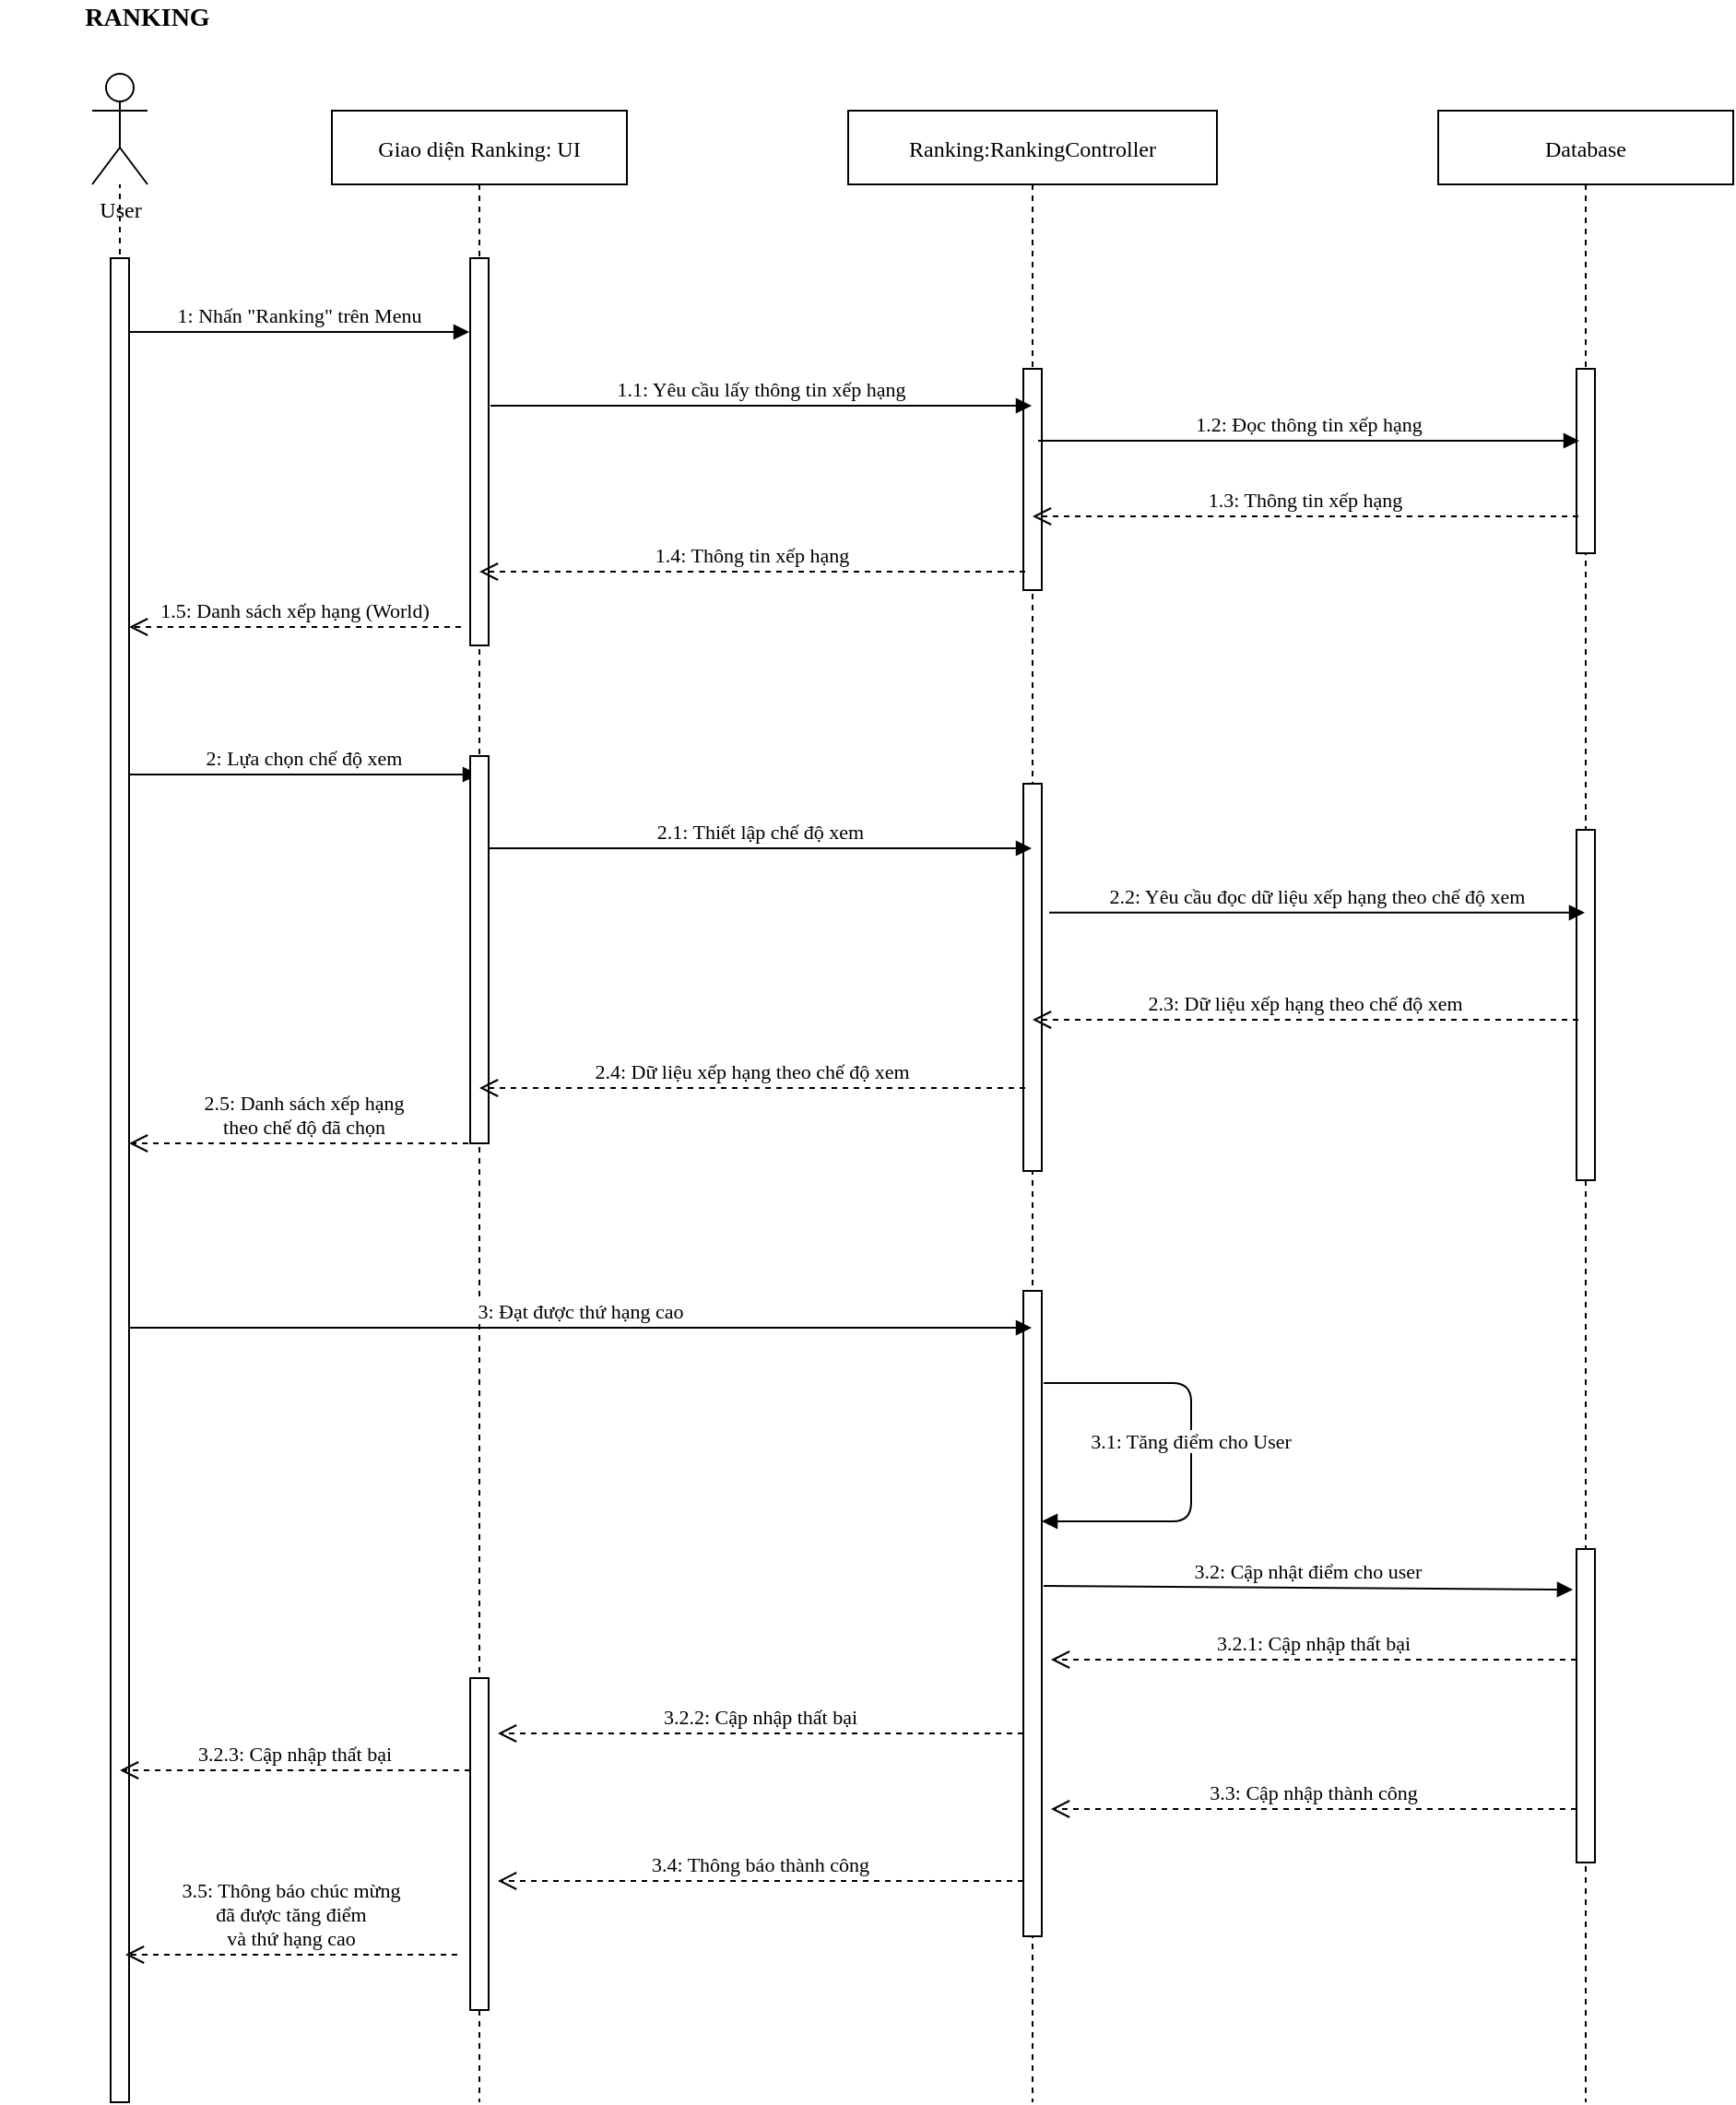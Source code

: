 <mxfile version="13.10.8" type="device"><diagram id="rReijr4phvSc1MNWinCQ" name="Page-1"><mxGraphModel dx="1695" dy="450" grid="1" gridSize="10" guides="1" tooltips="1" connect="1" arrows="1" fold="1" page="1" pageScale="1" pageWidth="827" pageHeight="1169" math="0" shadow="0"><root><mxCell id="0"/><mxCell id="1" parent="0"/><mxCell id="GzEW3yeJ9ki76Yqisyv1-1" value="" style="endArrow=none;dashed=1;html=1;fontFamily=Verdana;" parent="1" target="GzEW3yeJ9ki76Yqisyv1-5" edge="1"><mxGeometry width="50" height="50" relative="1" as="geometry"><mxPoint x="5" y="800" as="sourcePoint"/><mxPoint x="450" y="240" as="targetPoint"/></mxGeometry></mxCell><mxCell id="GzEW3yeJ9ki76Yqisyv1-2" value="Giao diện Ranking: UI" style="shape=umlLifeline;perimeter=lifelinePerimeter;container=1;collapsible=0;recursiveResize=0;rounded=0;shadow=0;strokeWidth=1;fontFamily=Verdana;" parent="1" vertex="1"><mxGeometry x="120" y="80" width="160" height="1080" as="geometry"/></mxCell><mxCell id="GzEW3yeJ9ki76Yqisyv1-3" value="" style="points=[];perimeter=orthogonalPerimeter;rounded=0;shadow=0;strokeWidth=1;fontFamily=Verdana;" parent="GzEW3yeJ9ki76Yqisyv1-2" vertex="1"><mxGeometry x="75" y="80" width="10" height="210" as="geometry"/></mxCell><mxCell id="GzEW3yeJ9ki76Yqisyv1-4" value="" style="points=[];perimeter=orthogonalPerimeter;rounded=0;shadow=0;strokeWidth=1;fontFamily=Verdana;" parent="GzEW3yeJ9ki76Yqisyv1-2" vertex="1"><mxGeometry x="75" y="850" width="10" height="180" as="geometry"/></mxCell><mxCell id="GzEW3yeJ9ki76Yqisyv1-5" value="User" style="shape=umlActor;verticalLabelPosition=bottom;verticalAlign=top;html=1;outlineConnect=0;fontFamily=Verdana;" parent="1" vertex="1"><mxGeometry x="-10" y="60" width="30" height="60" as="geometry"/></mxCell><mxCell id="GzEW3yeJ9ki76Yqisyv1-6" value="" style="points=[];perimeter=orthogonalPerimeter;rounded=0;shadow=0;strokeWidth=1;fontFamily=Verdana;" parent="1" vertex="1"><mxGeometry y="160" width="10" height="1000" as="geometry"/></mxCell><mxCell id="GzEW3yeJ9ki76Yqisyv1-7" value="1: Nhấn &quot;Ranking&quot; trên Menu" style="verticalAlign=bottom;endArrow=block;shadow=0;strokeWidth=1;fontFamily=Verdana;exitX=1.1;exitY=0.117;exitDx=0;exitDy=0;exitPerimeter=0;" parent="1" edge="1"><mxGeometry relative="1" as="geometry"><mxPoint x="10" y="200" as="sourcePoint"/><mxPoint x="194.5" y="200" as="targetPoint"/></mxGeometry></mxCell><mxCell id="GzEW3yeJ9ki76Yqisyv1-8" value="&lt;font size=&quot;1&quot;&gt;&lt;b style=&quot;font-size: 14px&quot;&gt;RANKING&lt;/b&gt;&lt;/font&gt;" style="text;html=1;strokeColor=none;fillColor=none;align=center;verticalAlign=middle;whiteSpace=wrap;rounded=0;fontFamily=Verdana;" parent="1" vertex="1"><mxGeometry x="-60" y="20" width="160" height="20" as="geometry"/></mxCell><mxCell id="GzEW3yeJ9ki76Yqisyv1-9" value="Ranking:RankingController" style="shape=umlLifeline;perimeter=lifelinePerimeter;container=1;collapsible=0;recursiveResize=0;rounded=0;shadow=0;strokeWidth=1;fontFamily=Verdana;" parent="1" vertex="1"><mxGeometry x="400" y="80" width="200" height="1080" as="geometry"/></mxCell><mxCell id="GzEW3yeJ9ki76Yqisyv1-10" value="" style="points=[];perimeter=orthogonalPerimeter;rounded=0;shadow=0;strokeWidth=1;fontFamily=Verdana;" parent="GzEW3yeJ9ki76Yqisyv1-9" vertex="1"><mxGeometry x="95" y="140" width="10" height="120" as="geometry"/></mxCell><mxCell id="GzEW3yeJ9ki76Yqisyv1-11" value="" style="points=[];perimeter=orthogonalPerimeter;rounded=0;shadow=0;strokeWidth=1;fontFamily=Verdana;" parent="GzEW3yeJ9ki76Yqisyv1-9" vertex="1"><mxGeometry x="95" y="365" width="10" height="210" as="geometry"/></mxCell><mxCell id="GzEW3yeJ9ki76Yqisyv1-12" value="" style="points=[];perimeter=orthogonalPerimeter;rounded=0;shadow=0;strokeWidth=1;fontFamily=Verdana;" parent="GzEW3yeJ9ki76Yqisyv1-9" vertex="1"><mxGeometry x="95" y="640" width="10" height="350" as="geometry"/></mxCell><mxCell id="GzEW3yeJ9ki76Yqisyv1-13" value="Database" style="shape=umlLifeline;perimeter=lifelinePerimeter;container=1;collapsible=0;recursiveResize=0;rounded=0;shadow=0;strokeWidth=1;fontFamily=Verdana;" parent="1" vertex="1"><mxGeometry x="720" y="80" width="160" height="1080" as="geometry"/></mxCell><mxCell id="GzEW3yeJ9ki76Yqisyv1-14" value="" style="points=[];perimeter=orthogonalPerimeter;rounded=0;shadow=0;strokeWidth=1;fontFamily=Verdana;" parent="GzEW3yeJ9ki76Yqisyv1-13" vertex="1"><mxGeometry x="75" y="390" width="10" height="190" as="geometry"/></mxCell><mxCell id="GzEW3yeJ9ki76Yqisyv1-15" value="" style="points=[];perimeter=orthogonalPerimeter;rounded=0;shadow=0;strokeWidth=1;fontFamily=Verdana;" parent="GzEW3yeJ9ki76Yqisyv1-13" vertex="1"><mxGeometry x="75" y="780" width="10" height="170" as="geometry"/></mxCell><mxCell id="GzEW3yeJ9ki76Yqisyv1-16" value="" style="points=[];perimeter=orthogonalPerimeter;rounded=0;shadow=0;strokeWidth=1;fontFamily=Verdana;" parent="GzEW3yeJ9ki76Yqisyv1-13" vertex="1"><mxGeometry x="75" y="140" width="10" height="100" as="geometry"/></mxCell><mxCell id="GzEW3yeJ9ki76Yqisyv1-17" value="1.1: Yêu cầu lấy thông tin xếp hạng" style="verticalAlign=bottom;endArrow=block;shadow=0;strokeWidth=1;fontFamily=Verdana;" parent="1" target="GzEW3yeJ9ki76Yqisyv1-9" edge="1"><mxGeometry relative="1" as="geometry"><mxPoint x="206" y="240" as="sourcePoint"/><mxPoint x="475.5" y="240" as="targetPoint"/></mxGeometry></mxCell><mxCell id="GzEW3yeJ9ki76Yqisyv1-18" value="2: Lựa chọn chế độ xem" style="verticalAlign=bottom;endArrow=block;shadow=0;strokeWidth=1;fontFamily=Verdana;exitX=1.1;exitY=0.117;exitDx=0;exitDy=0;exitPerimeter=0;" parent="1" target="GzEW3yeJ9ki76Yqisyv1-2" edge="1"><mxGeometry relative="1" as="geometry"><mxPoint x="10" y="440" as="sourcePoint"/><mxPoint x="180" y="440" as="targetPoint"/></mxGeometry></mxCell><mxCell id="GzEW3yeJ9ki76Yqisyv1-19" value="2.2: Yêu cầu đọc dữ liệu xếp hạng theo chế độ xem" style="verticalAlign=bottom;endArrow=block;shadow=0;strokeWidth=1;fontFamily=Verdana;exitX=1.4;exitY=0.333;exitDx=0;exitDy=0;exitPerimeter=0;" parent="1" source="GzEW3yeJ9ki76Yqisyv1-11" target="GzEW3yeJ9ki76Yqisyv1-13" edge="1"><mxGeometry relative="1" as="geometry"><mxPoint x="490" y="640" as="sourcePoint"/><mxPoint x="959.5" y="640" as="targetPoint"/></mxGeometry></mxCell><mxCell id="GzEW3yeJ9ki76Yqisyv1-20" value="1.2: Đọc thông tin xếp hạng" style="verticalAlign=bottom;endArrow=block;shadow=0;strokeWidth=1;fontFamily=Verdana;" parent="1" edge="1"><mxGeometry relative="1" as="geometry"><mxPoint x="503" y="259" as="sourcePoint"/><mxPoint x="796.5" y="259" as="targetPoint"/></mxGeometry></mxCell><mxCell id="GzEW3yeJ9ki76Yqisyv1-21" value="1.3: Thông tin xếp hạng" style="verticalAlign=bottom;endArrow=open;dashed=1;endSize=8;shadow=0;strokeWidth=1;fontFamily=Verdana;" parent="1" edge="1"><mxGeometry relative="1" as="geometry"><mxPoint x="500" y="300" as="targetPoint"/><mxPoint x="796" y="300" as="sourcePoint"/></mxGeometry></mxCell><mxCell id="GzEW3yeJ9ki76Yqisyv1-22" value="1.4: Thông tin xếp hạng" style="verticalAlign=bottom;endArrow=open;dashed=1;endSize=8;shadow=0;strokeWidth=1;fontFamily=Verdana;" parent="1" edge="1"><mxGeometry relative="1" as="geometry"><mxPoint x="200" y="330" as="targetPoint"/><mxPoint x="496" y="330" as="sourcePoint"/></mxGeometry></mxCell><mxCell id="GzEW3yeJ9ki76Yqisyv1-23" value="1.5: Danh sách xếp hạng (World)" style="verticalAlign=bottom;endArrow=open;dashed=1;endSize=8;shadow=0;strokeWidth=1;fontFamily=Verdana;" parent="1" edge="1"><mxGeometry relative="1" as="geometry"><mxPoint x="10" y="360" as="targetPoint"/><mxPoint x="190" y="360" as="sourcePoint"/></mxGeometry></mxCell><mxCell id="GzEW3yeJ9ki76Yqisyv1-24" value="" style="points=[];perimeter=orthogonalPerimeter;rounded=0;shadow=0;strokeWidth=1;fontFamily=Verdana;" parent="1" vertex="1"><mxGeometry x="195" y="430" width="10" height="210" as="geometry"/></mxCell><mxCell id="GzEW3yeJ9ki76Yqisyv1-25" value="2.1: Thiết lập chế độ xem" style="verticalAlign=bottom;endArrow=block;shadow=0;strokeWidth=1;fontFamily=Verdana;exitX=1.1;exitY=0.117;exitDx=0;exitDy=0;exitPerimeter=0;" parent="1" target="GzEW3yeJ9ki76Yqisyv1-9" edge="1"><mxGeometry relative="1" as="geometry"><mxPoint x="205" y="480" as="sourcePoint"/><mxPoint x="394.5" y="480" as="targetPoint"/></mxGeometry></mxCell><mxCell id="GzEW3yeJ9ki76Yqisyv1-26" value="2.3: Dữ liệu xếp hạng theo chế độ xem" style="verticalAlign=bottom;endArrow=open;dashed=1;endSize=8;shadow=0;strokeWidth=1;fontFamily=Verdana;" parent="1" edge="1"><mxGeometry relative="1" as="geometry"><mxPoint x="500" y="573" as="targetPoint"/><mxPoint x="796" y="573" as="sourcePoint"/></mxGeometry></mxCell><mxCell id="GzEW3yeJ9ki76Yqisyv1-27" value="2.4: Dữ liệu xếp hạng theo chế độ xem" style="verticalAlign=bottom;endArrow=open;dashed=1;endSize=8;shadow=0;strokeWidth=1;fontFamily=Verdana;" parent="1" edge="1"><mxGeometry relative="1" as="geometry"><mxPoint x="200" y="610" as="targetPoint"/><mxPoint x="496" y="610" as="sourcePoint"/></mxGeometry></mxCell><mxCell id="GzEW3yeJ9ki76Yqisyv1-28" value="2.5: Danh sách xếp hạng&#10;theo chế độ đã chọn" style="verticalAlign=bottom;endArrow=open;dashed=1;endSize=8;shadow=0;strokeWidth=1;fontFamily=Verdana;" parent="1" edge="1"><mxGeometry relative="1" as="geometry"><mxPoint x="10" y="640" as="targetPoint"/><mxPoint x="200" y="640" as="sourcePoint"/></mxGeometry></mxCell><mxCell id="GzEW3yeJ9ki76Yqisyv1-29" value="3: Đạt được thứ hạng cao" style="verticalAlign=bottom;endArrow=block;shadow=0;strokeWidth=1;fontFamily=Verdana;exitX=1.4;exitY=0.333;exitDx=0;exitDy=0;exitPerimeter=0;" parent="1" target="GzEW3yeJ9ki76Yqisyv1-9" edge="1"><mxGeometry relative="1" as="geometry"><mxPoint x="10" y="740" as="sourcePoint"/><mxPoint x="300.5" y="740" as="targetPoint"/></mxGeometry></mxCell><mxCell id="GzEW3yeJ9ki76Yqisyv1-30" value="3.1: Tăng điểm cho User" style="verticalAlign=bottom;endArrow=block;shadow=0;strokeWidth=1;fontFamily=Verdana;exitX=1.4;exitY=0.333;exitDx=0;exitDy=0;exitPerimeter=0;" parent="1" target="GzEW3yeJ9ki76Yqisyv1-12" edge="1"><mxGeometry x="0.021" relative="1" as="geometry"><mxPoint x="506" y="770" as="sourcePoint"/><mxPoint x="666" y="820" as="targetPoint"/><Array as="points"><mxPoint x="586" y="770"/><mxPoint x="586" y="845"/></Array><mxPoint as="offset"/></mxGeometry></mxCell><mxCell id="GzEW3yeJ9ki76Yqisyv1-31" value="3.2: Cập nhật điểm cho user" style="verticalAlign=bottom;endArrow=block;shadow=0;strokeWidth=1;fontFamily=Verdana;exitX=1.4;exitY=0.333;exitDx=0;exitDy=0;exitPerimeter=0;" parent="1" edge="1"><mxGeometry relative="1" as="geometry"><mxPoint x="506" y="880" as="sourcePoint"/><mxPoint x="793" y="882" as="targetPoint"/></mxGeometry></mxCell><mxCell id="GzEW3yeJ9ki76Yqisyv1-32" value="3.3: Cập nhập thành công" style="verticalAlign=bottom;endArrow=open;dashed=1;endSize=8;shadow=0;strokeWidth=1;fontFamily=Verdana;" parent="1" edge="1"><mxGeometry relative="1" as="geometry"><mxPoint x="510" y="1001" as="targetPoint"/><mxPoint x="795" y="1001" as="sourcePoint"/></mxGeometry></mxCell><mxCell id="GzEW3yeJ9ki76Yqisyv1-33" value="3.4: Thông báo thành công" style="verticalAlign=bottom;endArrow=open;dashed=1;endSize=8;shadow=0;strokeWidth=1;fontFamily=Verdana;" parent="1" edge="1"><mxGeometry relative="1" as="geometry"><mxPoint x="210" y="1040" as="targetPoint"/><mxPoint x="495" y="1040" as="sourcePoint"/></mxGeometry></mxCell><mxCell id="GzEW3yeJ9ki76Yqisyv1-34" value="3.5: Thông báo chúc mừng &#10;đã được tăng điểm &#10;và thứ hạng cao" style="verticalAlign=bottom;endArrow=open;dashed=1;endSize=8;shadow=0;strokeWidth=1;fontFamily=Verdana;" parent="1" edge="1"><mxGeometry relative="1" as="geometry"><mxPoint x="8" y="1080" as="targetPoint"/><mxPoint x="188" y="1080" as="sourcePoint"/></mxGeometry></mxCell><mxCell id="GzEW3yeJ9ki76Yqisyv1-35" value="3.2.1: Cập nhập thất bại" style="verticalAlign=bottom;endArrow=open;dashed=1;endSize=8;shadow=0;strokeWidth=1;fontFamily=Verdana;" parent="1" edge="1"><mxGeometry relative="1" as="geometry"><mxPoint x="510" y="920" as="targetPoint"/><mxPoint x="795" y="920" as="sourcePoint"/></mxGeometry></mxCell><mxCell id="GzEW3yeJ9ki76Yqisyv1-36" value="3.2.2: Cập nhập thất bại" style="verticalAlign=bottom;endArrow=open;dashed=1;endSize=8;shadow=0;strokeWidth=1;fontFamily=Verdana;" parent="1" edge="1"><mxGeometry relative="1" as="geometry"><mxPoint x="210" y="960" as="targetPoint"/><mxPoint x="495" y="960" as="sourcePoint"/></mxGeometry></mxCell><mxCell id="GzEW3yeJ9ki76Yqisyv1-37" value="3.2.3: Cập nhập thất bại" style="verticalAlign=bottom;endArrow=open;dashed=1;endSize=8;shadow=0;strokeWidth=1;fontFamily=Verdana;" parent="1" edge="1"><mxGeometry relative="1" as="geometry"><mxPoint x="5" y="980" as="targetPoint"/><mxPoint x="195" y="980" as="sourcePoint"/></mxGeometry></mxCell></root></mxGraphModel></diagram></mxfile>